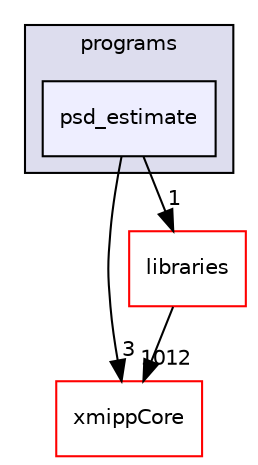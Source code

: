 digraph "xmipp/applications/programs/psd_estimate" {
  compound=true
  node [ fontsize="10", fontname="Helvetica"];
  edge [ labelfontsize="10", labelfontname="Helvetica"];
  subgraph clusterdir_592b16dc4070b933e5655da2b0d20bbb {
    graph [ bgcolor="#ddddee", pencolor="black", label="programs" fontname="Helvetica", fontsize="10", URL="dir_592b16dc4070b933e5655da2b0d20bbb.html"]
  dir_c1d257d4cb503fab2dd4582b14e7d963 [shape=box, label="psd_estimate", style="filled", fillcolor="#eeeeff", pencolor="black", URL="dir_c1d257d4cb503fab2dd4582b14e7d963.html"];
  }
  dir_ce4d0d8fc85c2c70612466225bfce71d [shape=box label="xmippCore" fillcolor="white" style="filled" color="red" URL="dir_ce4d0d8fc85c2c70612466225bfce71d.html"];
  dir_29dba3f3840f20df3b04d1972e99046b [shape=box label="libraries" fillcolor="white" style="filled" color="red" URL="dir_29dba3f3840f20df3b04d1972e99046b.html"];
  dir_c1d257d4cb503fab2dd4582b14e7d963->dir_ce4d0d8fc85c2c70612466225bfce71d [headlabel="3", labeldistance=1.5 headhref="dir_000197_000260.html"];
  dir_c1d257d4cb503fab2dd4582b14e7d963->dir_29dba3f3840f20df3b04d1972e99046b [headlabel="1", labeldistance=1.5 headhref="dir_000197_000042.html"];
  dir_29dba3f3840f20df3b04d1972e99046b->dir_ce4d0d8fc85c2c70612466225bfce71d [headlabel="1012", labeldistance=1.5 headhref="dir_000042_000260.html"];
}
